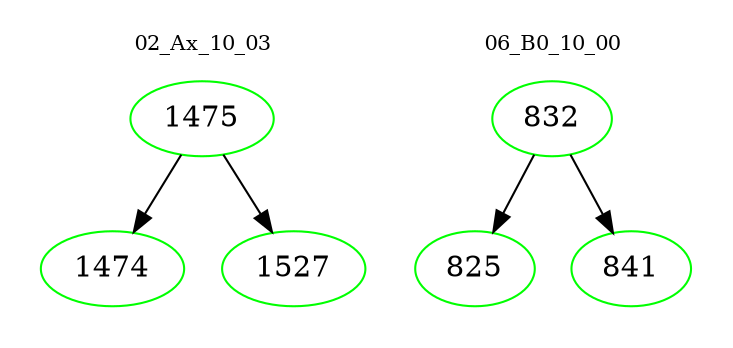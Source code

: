 digraph{
subgraph cluster_0 {
color = white
label = "02_Ax_10_03";
fontsize=10;
T0_1475 [label="1475", color="green"]
T0_1475 -> T0_1474 [color="black"]
T0_1474 [label="1474", color="green"]
T0_1475 -> T0_1527 [color="black"]
T0_1527 [label="1527", color="green"]
}
subgraph cluster_1 {
color = white
label = "06_B0_10_00";
fontsize=10;
T1_832 [label="832", color="green"]
T1_832 -> T1_825 [color="black"]
T1_825 [label="825", color="green"]
T1_832 -> T1_841 [color="black"]
T1_841 [label="841", color="green"]
}
}
